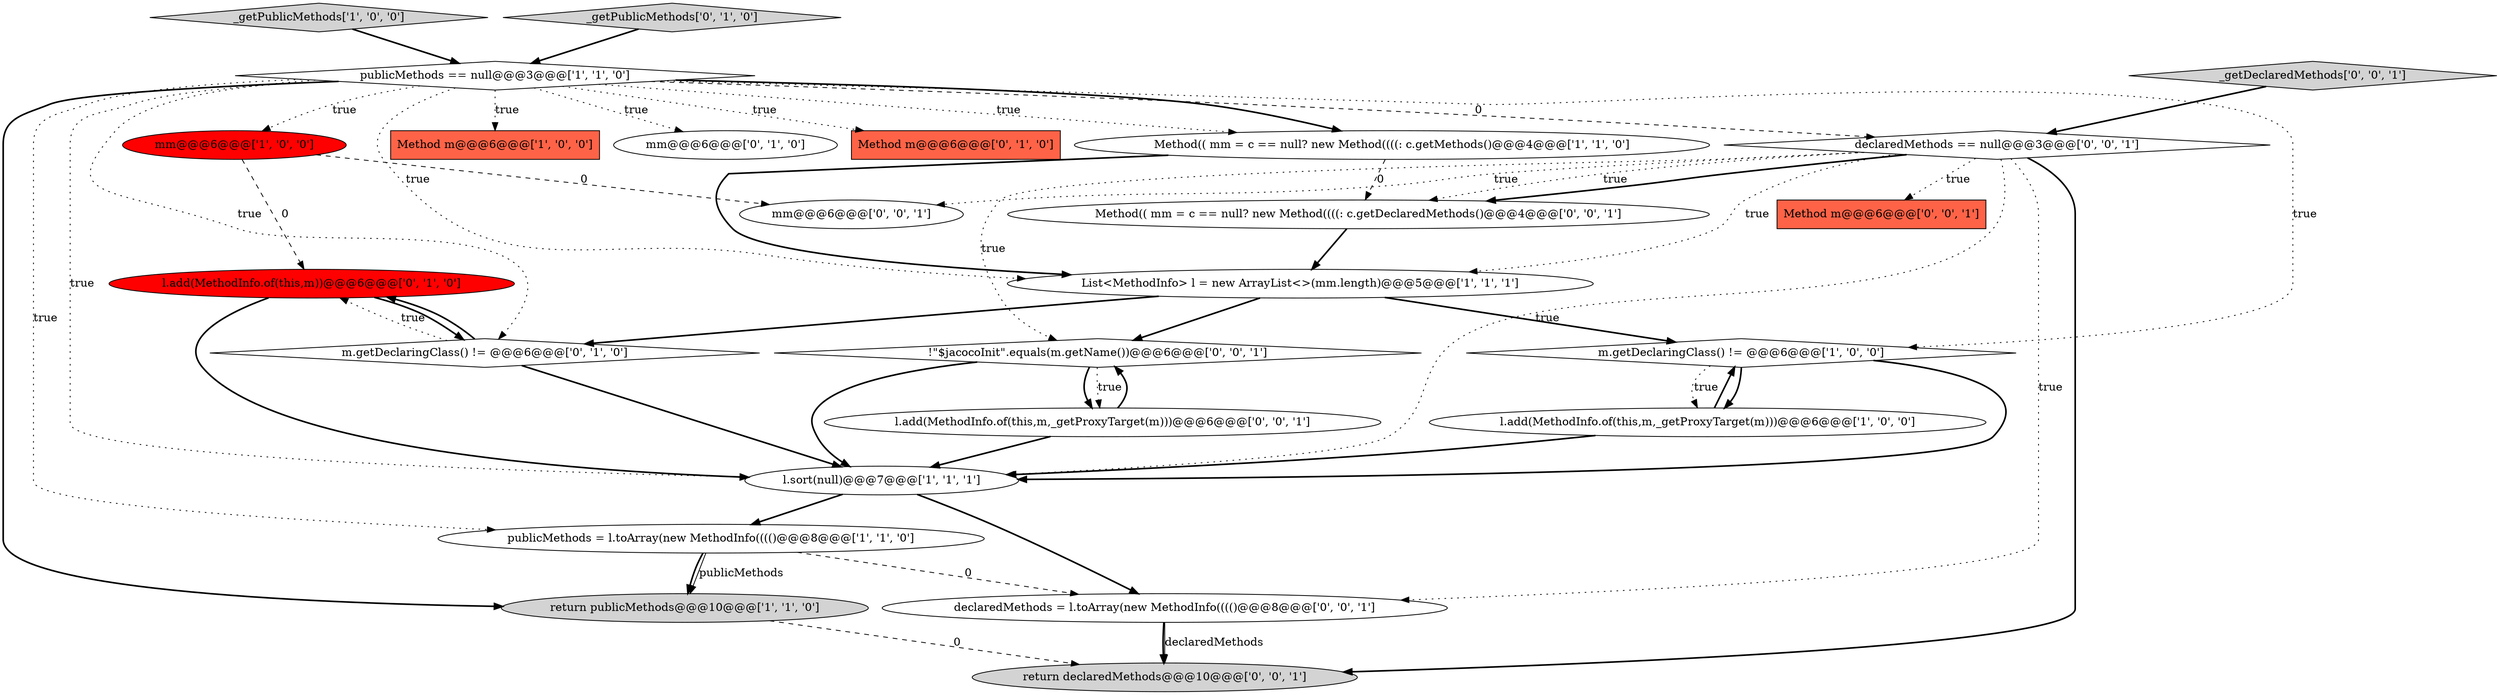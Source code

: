 digraph {
2 [style = filled, label = "_getPublicMethods['1', '0', '0']", fillcolor = lightgray, shape = diamond image = "AAA0AAABBB1BBB"];
11 [style = filled, label = "Method m@@@6@@@['0', '1', '0']", fillcolor = tomato, shape = box image = "AAA0AAABBB2BBB"];
20 [style = filled, label = "Method m@@@6@@@['0', '0', '1']", fillcolor = tomato, shape = box image = "AAA0AAABBB3BBB"];
18 [style = filled, label = "Method(( mm = c == null? new Method((((: c.getDeclaredMethods()@@@4@@@['0', '0', '1']", fillcolor = white, shape = ellipse image = "AAA0AAABBB3BBB"];
21 [style = filled, label = "l.add(MethodInfo.of(this,m,_getProxyTarget(m)))@@@6@@@['0', '0', '1']", fillcolor = white, shape = ellipse image = "AAA0AAABBB3BBB"];
0 [style = filled, label = "l.add(MethodInfo.of(this,m,_getProxyTarget(m)))@@@6@@@['1', '0', '0']", fillcolor = white, shape = ellipse image = "AAA0AAABBB1BBB"];
13 [style = filled, label = "_getPublicMethods['0', '1', '0']", fillcolor = lightgray, shape = diamond image = "AAA0AAABBB2BBB"];
5 [style = filled, label = "publicMethods == null@@@3@@@['1', '1', '0']", fillcolor = white, shape = diamond image = "AAA0AAABBB1BBB"];
9 [style = filled, label = "mm@@@6@@@['1', '0', '0']", fillcolor = red, shape = ellipse image = "AAA1AAABBB1BBB"];
3 [style = filled, label = "Method(( mm = c == null? new Method((((: c.getMethods()@@@4@@@['1', '1', '0']", fillcolor = white, shape = ellipse image = "AAA0AAABBB1BBB"];
1 [style = filled, label = "return publicMethods@@@10@@@['1', '1', '0']", fillcolor = lightgray, shape = ellipse image = "AAA0AAABBB1BBB"];
4 [style = filled, label = "l.sort(null)@@@7@@@['1', '1', '1']", fillcolor = white, shape = ellipse image = "AAA0AAABBB1BBB"];
7 [style = filled, label = "publicMethods = l.toArray(new MethodInfo(((()@@@8@@@['1', '1', '0']", fillcolor = white, shape = ellipse image = "AAA0AAABBB1BBB"];
6 [style = filled, label = "m.getDeclaringClass() != @@@6@@@['1', '0', '0']", fillcolor = white, shape = diamond image = "AAA0AAABBB1BBB"];
24 [style = filled, label = "return declaredMethods@@@10@@@['0', '0', '1']", fillcolor = lightgray, shape = ellipse image = "AAA0AAABBB3BBB"];
10 [style = filled, label = "List<MethodInfo> l = new ArrayList<>(mm.length)@@@5@@@['1', '1', '1']", fillcolor = white, shape = ellipse image = "AAA0AAABBB1BBB"];
19 [style = filled, label = "declaredMethods == null@@@3@@@['0', '0', '1']", fillcolor = white, shape = diamond image = "AAA0AAABBB3BBB"];
8 [style = filled, label = "Method m@@@6@@@['1', '0', '0']", fillcolor = tomato, shape = box image = "AAA0AAABBB1BBB"];
14 [style = filled, label = "mm@@@6@@@['0', '1', '0']", fillcolor = white, shape = ellipse image = "AAA0AAABBB2BBB"];
15 [style = filled, label = "l.add(MethodInfo.of(this,m))@@@6@@@['0', '1', '0']", fillcolor = red, shape = ellipse image = "AAA1AAABBB2BBB"];
23 [style = filled, label = "declaredMethods = l.toArray(new MethodInfo(((()@@@8@@@['0', '0', '1']", fillcolor = white, shape = ellipse image = "AAA0AAABBB3BBB"];
17 [style = filled, label = "_getDeclaredMethods['0', '0', '1']", fillcolor = lightgray, shape = diamond image = "AAA0AAABBB3BBB"];
12 [style = filled, label = "m.getDeclaringClass() != @@@6@@@['0', '1', '0']", fillcolor = white, shape = diamond image = "AAA0AAABBB2BBB"];
22 [style = filled, label = "mm@@@6@@@['0', '0', '1']", fillcolor = white, shape = ellipse image = "AAA0AAABBB3BBB"];
16 [style = filled, label = "!\"$jacocoInit\".equals(m.getName())@@@6@@@['0', '0', '1']", fillcolor = white, shape = diamond image = "AAA0AAABBB3BBB"];
19->10 [style = dotted, label="true"];
5->3 [style = bold, label=""];
5->14 [style = dotted, label="true"];
19->18 [style = bold, label=""];
7->1 [style = bold, label=""];
7->23 [style = dashed, label="0"];
0->6 [style = bold, label=""];
7->1 [style = solid, label="publicMethods"];
19->20 [style = dotted, label="true"];
5->10 [style = dotted, label="true"];
3->18 [style = dashed, label="0"];
12->15 [style = bold, label=""];
19->18 [style = dotted, label="true"];
12->15 [style = dotted, label="true"];
5->6 [style = dotted, label="true"];
19->23 [style = dotted, label="true"];
9->22 [style = dashed, label="0"];
6->0 [style = bold, label=""];
5->12 [style = dotted, label="true"];
5->3 [style = dotted, label="true"];
10->6 [style = bold, label=""];
17->19 [style = bold, label=""];
4->7 [style = bold, label=""];
5->4 [style = dotted, label="true"];
19->24 [style = bold, label=""];
3->10 [style = bold, label=""];
5->1 [style = bold, label=""];
6->4 [style = bold, label=""];
23->24 [style = bold, label=""];
5->11 [style = dotted, label="true"];
23->24 [style = solid, label="declaredMethods"];
18->10 [style = bold, label=""];
12->4 [style = bold, label=""];
10->16 [style = bold, label=""];
9->15 [style = dashed, label="0"];
19->4 [style = dotted, label="true"];
5->7 [style = dotted, label="true"];
0->4 [style = bold, label=""];
10->12 [style = bold, label=""];
16->21 [style = bold, label=""];
1->24 [style = dashed, label="0"];
19->22 [style = dotted, label="true"];
15->4 [style = bold, label=""];
19->16 [style = dotted, label="true"];
13->5 [style = bold, label=""];
21->16 [style = bold, label=""];
5->9 [style = dotted, label="true"];
16->21 [style = dotted, label="true"];
15->12 [style = bold, label=""];
6->0 [style = dotted, label="true"];
5->8 [style = dotted, label="true"];
16->4 [style = bold, label=""];
5->19 [style = dashed, label="0"];
4->23 [style = bold, label=""];
2->5 [style = bold, label=""];
21->4 [style = bold, label=""];
}
